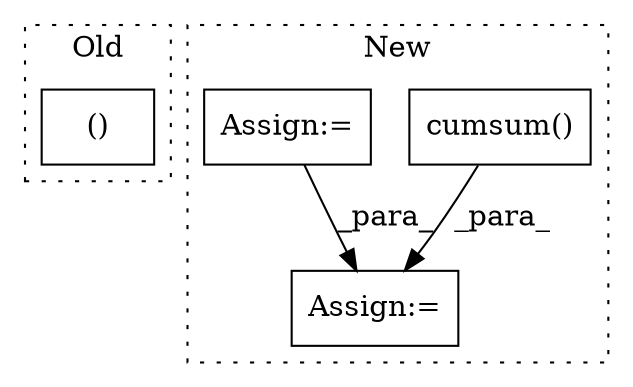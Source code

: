 digraph G {
subgraph cluster0 {
1 [label="()" a="54" s="6202" l="11" shape="box"];
label = "Old";
style="dotted";
}
subgraph cluster1 {
2 [label="cumsum()" a="75" s="6335,6383" l="10,1" shape="box"];
3 [label="Assign:=" a="68" s="6762" l="3" shape="box"];
4 [label="Assign:=" a="68" s="6504" l="3" shape="box"];
label = "New";
style="dotted";
}
2 -> 3 [label="_para_"];
4 -> 3 [label="_para_"];
}